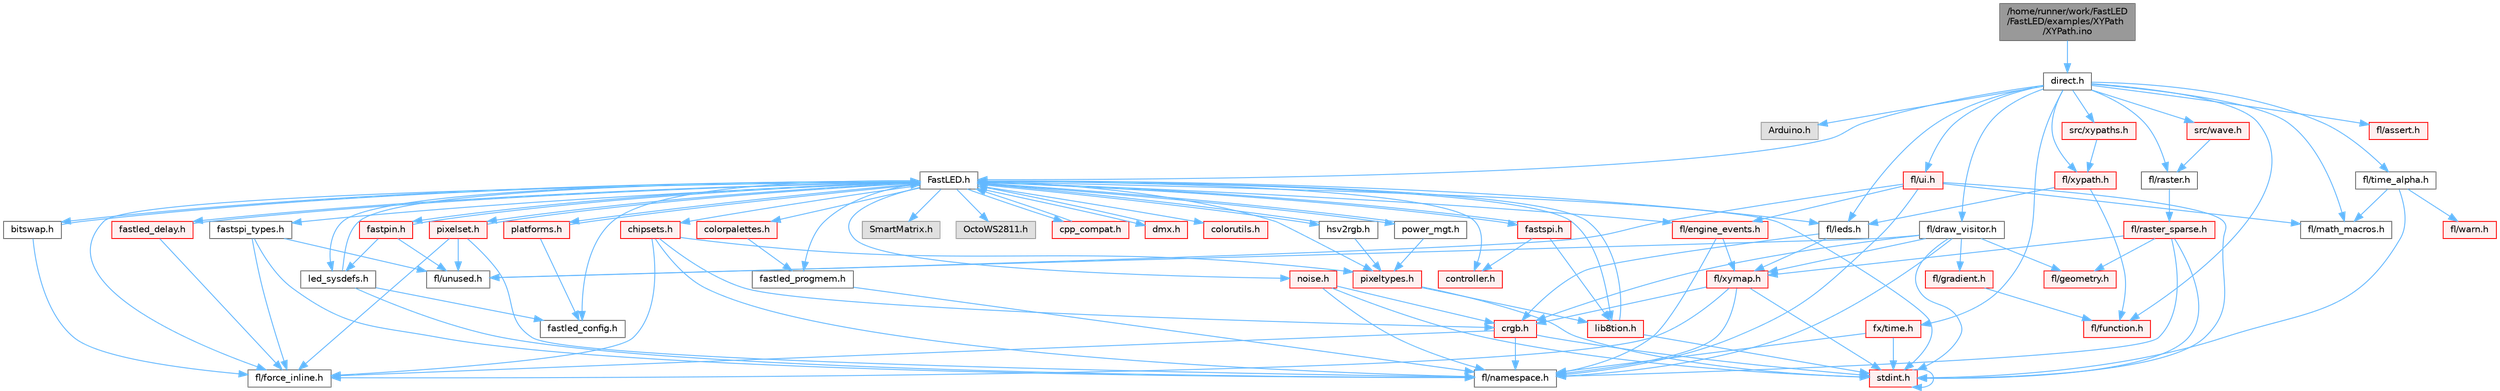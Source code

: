 digraph "/home/runner/work/FastLED/FastLED/examples/XYPath/XYPath.ino"
{
 // INTERACTIVE_SVG=YES
 // LATEX_PDF_SIZE
  bgcolor="transparent";
  edge [fontname=Helvetica,fontsize=10,labelfontname=Helvetica,labelfontsize=10];
  node [fontname=Helvetica,fontsize=10,shape=box,height=0.2,width=0.4];
  Node1 [id="Node000001",label="/home/runner/work/FastLED\l/FastLED/examples/XYPath\l/XYPath.ino",height=0.2,width=0.4,color="gray40", fillcolor="grey60", style="filled", fontcolor="black",tooltip=" "];
  Node1 -> Node2 [id="edge1_Node000001_Node000002",color="steelblue1",style="solid",tooltip=" "];
  Node2 [id="Node000002",label="direct.h",height=0.2,width=0.4,color="grey40", fillcolor="white", style="filled",URL="$d6/daf/direct_8h.html",tooltip=" "];
  Node2 -> Node3 [id="edge2_Node000002_Node000003",color="steelblue1",style="solid",tooltip=" "];
  Node3 [id="Node000003",label="Arduino.h",height=0.2,width=0.4,color="grey60", fillcolor="#E0E0E0", style="filled",tooltip=" "];
  Node2 -> Node4 [id="edge3_Node000002_Node000004",color="steelblue1",style="solid",tooltip=" "];
  Node4 [id="Node000004",label="FastLED.h",height=0.2,width=0.4,color="grey40", fillcolor="white", style="filled",URL="$db/d97/_fast_l_e_d_8h.html",tooltip="central include file for FastLED, defines the CFastLED class/object"];
  Node4 -> Node5 [id="edge4_Node000004_Node000005",color="steelblue1",style="solid",tooltip=" "];
  Node5 [id="Node000005",label="stdint.h",height=0.2,width=0.4,color="red", fillcolor="#FFF0F0", style="filled",URL="$df/dd8/stdint_8h.html",tooltip=" "];
  Node5 -> Node5 [id="edge5_Node000005_Node000005",color="steelblue1",style="solid",tooltip=" "];
  Node4 -> Node7 [id="edge6_Node000004_Node000007",color="steelblue1",style="solid",tooltip=" "];
  Node7 [id="Node000007",label="SmartMatrix.h",height=0.2,width=0.4,color="grey60", fillcolor="#E0E0E0", style="filled",tooltip=" "];
  Node4 -> Node8 [id="edge7_Node000004_Node000008",color="steelblue1",style="solid",tooltip=" "];
  Node8 [id="Node000008",label="OctoWS2811.h",height=0.2,width=0.4,color="grey60", fillcolor="#E0E0E0", style="filled",tooltip=" "];
  Node4 -> Node9 [id="edge8_Node000004_Node000009",color="steelblue1",style="solid",tooltip=" "];
  Node9 [id="Node000009",label="fl/force_inline.h",height=0.2,width=0.4,color="grey40", fillcolor="white", style="filled",URL="$d4/d64/force__inline_8h.html",tooltip=" "];
  Node4 -> Node10 [id="edge9_Node000004_Node000010",color="steelblue1",style="solid",tooltip=" "];
  Node10 [id="Node000010",label="cpp_compat.h",height=0.2,width=0.4,color="red", fillcolor="#FFF0F0", style="filled",URL="$d9/d13/cpp__compat_8h.html",tooltip="Compatibility functions based on C++ version."];
  Node10 -> Node4 [id="edge10_Node000010_Node000004",color="steelblue1",style="solid",tooltip=" "];
  Node4 -> Node12 [id="edge11_Node000004_Node000012",color="steelblue1",style="solid",tooltip=" "];
  Node12 [id="Node000012",label="fastled_config.h",height=0.2,width=0.4,color="grey40", fillcolor="white", style="filled",URL="$d5/d11/fastled__config_8h.html",tooltip="Contains definitions that can be used to configure FastLED at compile time."];
  Node4 -> Node13 [id="edge12_Node000004_Node000013",color="steelblue1",style="solid",tooltip=" "];
  Node13 [id="Node000013",label="led_sysdefs.h",height=0.2,width=0.4,color="grey40", fillcolor="white", style="filled",URL="$d9/d3e/led__sysdefs_8h.html",tooltip="Determines which platform system definitions to include."];
  Node13 -> Node4 [id="edge13_Node000013_Node000004",color="steelblue1",style="solid",tooltip=" "];
  Node13 -> Node12 [id="edge14_Node000013_Node000012",color="steelblue1",style="solid",tooltip=" "];
  Node13 -> Node14 [id="edge15_Node000013_Node000014",color="steelblue1",style="solid",tooltip=" "];
  Node14 [id="Node000014",label="fl/namespace.h",height=0.2,width=0.4,color="grey40", fillcolor="white", style="filled",URL="$df/d2a/namespace_8h.html",tooltip="Implements the FastLED namespace macros."];
  Node4 -> Node15 [id="edge16_Node000004_Node000015",color="steelblue1",style="solid",tooltip=" "];
  Node15 [id="Node000015",label="fastled_delay.h",height=0.2,width=0.4,color="red", fillcolor="#FFF0F0", style="filled",URL="$d0/da8/fastled__delay_8h.html",tooltip="Utility functions and classes for managing delay cycles."];
  Node15 -> Node4 [id="edge17_Node000015_Node000004",color="steelblue1",style="solid",tooltip=" "];
  Node15 -> Node9 [id="edge18_Node000015_Node000009",color="steelblue1",style="solid",tooltip=" "];
  Node4 -> Node17 [id="edge19_Node000004_Node000017",color="steelblue1",style="solid",tooltip=" "];
  Node17 [id="Node000017",label="bitswap.h",height=0.2,width=0.4,color="grey40", fillcolor="white", style="filled",URL="$de/ded/bitswap_8h.html",tooltip="Functions for doing a rotation of bits/bytes used by parallel output."];
  Node17 -> Node4 [id="edge20_Node000017_Node000004",color="steelblue1",style="solid",tooltip=" "];
  Node17 -> Node9 [id="edge21_Node000017_Node000009",color="steelblue1",style="solid",tooltip=" "];
  Node4 -> Node18 [id="edge22_Node000004_Node000018",color="steelblue1",style="solid",tooltip=" "];
  Node18 [id="Node000018",label="controller.h",height=0.2,width=0.4,color="red", fillcolor="#FFF0F0", style="filled",URL="$d2/dd9/controller_8h.html",tooltip="deprecated: base definitions used by led controllers for writing out led data"];
  Node4 -> Node70 [id="edge23_Node000004_Node000070",color="steelblue1",style="solid",tooltip=" "];
  Node70 [id="Node000070",label="fastpin.h",height=0.2,width=0.4,color="red", fillcolor="#FFF0F0", style="filled",URL="$db/d65/fastpin_8h.html",tooltip="Class base definitions for defining fast pin access."];
  Node70 -> Node4 [id="edge24_Node000070_Node000004",color="steelblue1",style="solid",tooltip=" "];
  Node70 -> Node13 [id="edge25_Node000070_Node000013",color="steelblue1",style="solid",tooltip=" "];
  Node70 -> Node57 [id="edge26_Node000070_Node000057",color="steelblue1",style="solid",tooltip=" "];
  Node57 [id="Node000057",label="fl/unused.h",height=0.2,width=0.4,color="grey40", fillcolor="white", style="filled",URL="$d8/d4b/unused_8h.html",tooltip=" "];
  Node4 -> Node71 [id="edge27_Node000004_Node000071",color="steelblue1",style="solid",tooltip=" "];
  Node71 [id="Node000071",label="fastspi_types.h",height=0.2,width=0.4,color="grey40", fillcolor="white", style="filled",URL="$d2/ddb/fastspi__types_8h.html",tooltip="Data types and constants used by SPI interfaces."];
  Node71 -> Node9 [id="edge28_Node000071_Node000009",color="steelblue1",style="solid",tooltip=" "];
  Node71 -> Node14 [id="edge29_Node000071_Node000014",color="steelblue1",style="solid",tooltip=" "];
  Node71 -> Node57 [id="edge30_Node000071_Node000057",color="steelblue1",style="solid",tooltip=" "];
  Node4 -> Node72 [id="edge31_Node000004_Node000072",color="steelblue1",style="solid",tooltip=" "];
  Node72 [id="Node000072",label="dmx.h",height=0.2,width=0.4,color="red", fillcolor="#FFF0F0", style="filled",URL="$d3/de1/dmx_8h.html",tooltip="Defines the DMX512-based LED controllers."];
  Node72 -> Node4 [id="edge32_Node000072_Node000004",color="steelblue1",style="solid",tooltip=" "];
  Node4 -> Node75 [id="edge33_Node000004_Node000075",color="steelblue1",style="solid",tooltip=" "];
  Node75 [id="Node000075",label="platforms.h",height=0.2,width=0.4,color="red", fillcolor="#FFF0F0", style="filled",URL="$da/dc9/platforms_8h.html",tooltip="Determines which platforms headers to include."];
  Node75 -> Node4 [id="edge34_Node000075_Node000004",color="steelblue1",style="solid",tooltip=" "];
  Node75 -> Node12 [id="edge35_Node000075_Node000012",color="steelblue1",style="solid",tooltip=" "];
  Node4 -> Node77 [id="edge36_Node000004_Node000077",color="steelblue1",style="solid",tooltip=" "];
  Node77 [id="Node000077",label="fastled_progmem.h",height=0.2,width=0.4,color="grey40", fillcolor="white", style="filled",URL="$df/dab/fastled__progmem_8h.html",tooltip="Wrapper definitions to allow seamless use of PROGMEM in environments that have it."];
  Node77 -> Node14 [id="edge37_Node000077_Node000014",color="steelblue1",style="solid",tooltip=" "];
  Node4 -> Node21 [id="edge38_Node000004_Node000021",color="steelblue1",style="solid",tooltip=" "];
  Node21 [id="Node000021",label="lib8tion.h",height=0.2,width=0.4,color="red", fillcolor="#FFF0F0", style="filled",URL="$df/da5/lib8tion_8h.html",tooltip="Fast, efficient 8-bit math functions specifically designed for high-performance LED programming."];
  Node21 -> Node4 [id="edge39_Node000021_Node000004",color="steelblue1",style="solid",tooltip=" "];
  Node21 -> Node5 [id="edge40_Node000021_Node000005",color="steelblue1",style="solid",tooltip=" "];
  Node4 -> Node20 [id="edge41_Node000004_Node000020",color="steelblue1",style="solid",tooltip=" "];
  Node20 [id="Node000020",label="pixeltypes.h",height=0.2,width=0.4,color="red", fillcolor="#FFF0F0", style="filled",URL="$d2/dba/pixeltypes_8h.html",tooltip="Includes defintions for RGB and HSV pixels."];
  Node20 -> Node5 [id="edge42_Node000020_Node000005",color="steelblue1",style="solid",tooltip=" "];
  Node20 -> Node21 [id="edge43_Node000020_Node000021",color="steelblue1",style="solid",tooltip=" "];
  Node4 -> Node78 [id="edge44_Node000004_Node000078",color="steelblue1",style="solid",tooltip=" "];
  Node78 [id="Node000078",label="hsv2rgb.h",height=0.2,width=0.4,color="grey40", fillcolor="white", style="filled",URL="$de/d9a/hsv2rgb_8h.html",tooltip="Functions to convert from the HSV colorspace to the RGB colorspace."];
  Node78 -> Node4 [id="edge45_Node000078_Node000004",color="steelblue1",style="solid",tooltip=" "];
  Node78 -> Node20 [id="edge46_Node000078_Node000020",color="steelblue1",style="solid",tooltip=" "];
  Node4 -> Node79 [id="edge47_Node000004_Node000079",color="steelblue1",style="solid",tooltip=" "];
  Node79 [id="Node000079",label="colorutils.h",height=0.2,width=0.4,color="red", fillcolor="#FFF0F0", style="filled",URL="$d1/dfb/colorutils_8h.html",tooltip=" "];
  Node4 -> Node85 [id="edge48_Node000004_Node000085",color="steelblue1",style="solid",tooltip=" "];
  Node85 [id="Node000085",label="pixelset.h",height=0.2,width=0.4,color="red", fillcolor="#FFF0F0", style="filled",URL="$d4/d46/pixelset_8h.html",tooltip="Declares classes for managing logical groups of LEDs."];
  Node85 -> Node9 [id="edge49_Node000085_Node000009",color="steelblue1",style="solid",tooltip=" "];
  Node85 -> Node14 [id="edge50_Node000085_Node000014",color="steelblue1",style="solid",tooltip=" "];
  Node85 -> Node57 [id="edge51_Node000085_Node000057",color="steelblue1",style="solid",tooltip=" "];
  Node85 -> Node4 [id="edge52_Node000085_Node000004",color="steelblue1",style="solid",tooltip=" "];
  Node4 -> Node87 [id="edge53_Node000004_Node000087",color="steelblue1",style="solid",tooltip=" "];
  Node87 [id="Node000087",label="colorpalettes.h",height=0.2,width=0.4,color="red", fillcolor="#FFF0F0", style="filled",URL="$dc/dcc/colorpalettes_8h.html",tooltip="Declarations for the predefined color palettes supplied by FastLED."];
  Node87 -> Node77 [id="edge54_Node000087_Node000077",color="steelblue1",style="solid",tooltip=" "];
  Node4 -> Node88 [id="edge55_Node000004_Node000088",color="steelblue1",style="solid",tooltip=" "];
  Node88 [id="Node000088",label="noise.h",height=0.2,width=0.4,color="red", fillcolor="#FFF0F0", style="filled",URL="$d1/d31/noise_8h.html",tooltip="Functions to generate and fill arrays with noise."];
  Node88 -> Node5 [id="edge56_Node000088_Node000005",color="steelblue1",style="solid",tooltip=" "];
  Node88 -> Node43 [id="edge57_Node000088_Node000043",color="steelblue1",style="solid",tooltip=" "];
  Node43 [id="Node000043",label="crgb.h",height=0.2,width=0.4,color="red", fillcolor="#FFF0F0", style="filled",URL="$db/dd1/crgb_8h.html",tooltip="Defines the red, green, and blue (RGB) pixel struct."];
  Node43 -> Node5 [id="edge58_Node000043_Node000005",color="steelblue1",style="solid",tooltip=" "];
  Node43 -> Node14 [id="edge59_Node000043_Node000014",color="steelblue1",style="solid",tooltip=" "];
  Node43 -> Node9 [id="edge60_Node000043_Node000009",color="steelblue1",style="solid",tooltip=" "];
  Node88 -> Node14 [id="edge61_Node000088_Node000014",color="steelblue1",style="solid",tooltip=" "];
  Node4 -> Node89 [id="edge62_Node000004_Node000089",color="steelblue1",style="solid",tooltip=" "];
  Node89 [id="Node000089",label="power_mgt.h",height=0.2,width=0.4,color="grey40", fillcolor="white", style="filled",URL="$dc/d5b/power__mgt_8h.html",tooltip="Functions to limit the power used by FastLED."];
  Node89 -> Node4 [id="edge63_Node000089_Node000004",color="steelblue1",style="solid",tooltip=" "];
  Node89 -> Node20 [id="edge64_Node000089_Node000020",color="steelblue1",style="solid",tooltip=" "];
  Node4 -> Node90 [id="edge65_Node000004_Node000090",color="steelblue1",style="solid",tooltip=" "];
  Node90 [id="Node000090",label="fastspi.h",height=0.2,width=0.4,color="red", fillcolor="#FFF0F0", style="filled",URL="$d6/ddc/fastspi_8h.html",tooltip="Serial peripheral interface (SPI) definitions per platform."];
  Node90 -> Node4 [id="edge66_Node000090_Node000004",color="steelblue1",style="solid",tooltip=" "];
  Node90 -> Node18 [id="edge67_Node000090_Node000018",color="steelblue1",style="solid",tooltip=" "];
  Node90 -> Node21 [id="edge68_Node000090_Node000021",color="steelblue1",style="solid",tooltip=" "];
  Node4 -> Node92 [id="edge69_Node000004_Node000092",color="steelblue1",style="solid",tooltip=" "];
  Node92 [id="Node000092",label="chipsets.h",height=0.2,width=0.4,color="red", fillcolor="#FFF0F0", style="filled",URL="$db/d66/chipsets_8h.html",tooltip="Contains the bulk of the definitions for the various LED chipsets supported."];
  Node92 -> Node20 [id="edge70_Node000092_Node000020",color="steelblue1",style="solid",tooltip=" "];
  Node92 -> Node9 [id="edge71_Node000092_Node000009",color="steelblue1",style="solid",tooltip=" "];
  Node92 -> Node43 [id="edge72_Node000092_Node000043",color="steelblue1",style="solid",tooltip=" "];
  Node92 -> Node14 [id="edge73_Node000092_Node000014",color="steelblue1",style="solid",tooltip=" "];
  Node4 -> Node58 [id="edge74_Node000004_Node000058",color="steelblue1",style="solid",tooltip=" "];
  Node58 [id="Node000058",label="fl/engine_events.h",height=0.2,width=0.4,color="red", fillcolor="#FFF0F0", style="filled",URL="$db/dc0/engine__events_8h.html",tooltip=" "];
  Node58 -> Node14 [id="edge75_Node000058_Node000014",color="steelblue1",style="solid",tooltip=" "];
  Node58 -> Node67 [id="edge76_Node000058_Node000067",color="steelblue1",style="solid",tooltip=" "];
  Node67 [id="Node000067",label="fl/xymap.h",height=0.2,width=0.4,color="red", fillcolor="#FFF0F0", style="filled",URL="$da/d61/xymap_8h.html",tooltip=" "];
  Node67 -> Node5 [id="edge77_Node000067_Node000005",color="steelblue1",style="solid",tooltip=" "];
  Node67 -> Node43 [id="edge78_Node000067_Node000043",color="steelblue1",style="solid",tooltip=" "];
  Node67 -> Node9 [id="edge79_Node000067_Node000009",color="steelblue1",style="solid",tooltip=" "];
  Node67 -> Node14 [id="edge80_Node000067_Node000014",color="steelblue1",style="solid",tooltip=" "];
  Node4 -> Node93 [id="edge81_Node000004_Node000093",color="steelblue1",style="solid",tooltip=" "];
  Node93 [id="Node000093",label="fl/leds.h",height=0.2,width=0.4,color="grey40", fillcolor="white", style="filled",URL="$da/d78/leds_8h.html",tooltip=" "];
  Node93 -> Node43 [id="edge82_Node000093_Node000043",color="steelblue1",style="solid",tooltip=" "];
  Node93 -> Node67 [id="edge83_Node000093_Node000067",color="steelblue1",style="solid",tooltip=" "];
  Node2 -> Node94 [id="edge84_Node000002_Node000094",color="steelblue1",style="solid",tooltip=" "];
  Node94 [id="Node000094",label="fl/draw_visitor.h",height=0.2,width=0.4,color="grey40", fillcolor="white", style="filled",URL="$d0/d4f/draw__visitor_8h.html",tooltip=" "];
  Node94 -> Node5 [id="edge85_Node000094_Node000005",color="steelblue1",style="solid",tooltip=" "];
  Node94 -> Node43 [id="edge86_Node000094_Node000043",color="steelblue1",style="solid",tooltip=" "];
  Node94 -> Node28 [id="edge87_Node000094_Node000028",color="steelblue1",style="solid",tooltip=" "];
  Node28 [id="Node000028",label="fl/geometry.h",height=0.2,width=0.4,color="red", fillcolor="#FFF0F0", style="filled",URL="$d4/d67/geometry_8h.html",tooltip=" "];
  Node94 -> Node95 [id="edge88_Node000094_Node000095",color="steelblue1",style="solid",tooltip=" "];
  Node95 [id="Node000095",label="fl/gradient.h",height=0.2,width=0.4,color="red", fillcolor="#FFF0F0", style="filled",URL="$db/dfe/gradient_8h.html",tooltip=" "];
  Node95 -> Node96 [id="edge89_Node000095_Node000096",color="steelblue1",style="solid",tooltip=" "];
  Node96 [id="Node000096",label="fl/function.h",height=0.2,width=0.4,color="red", fillcolor="#FFF0F0", style="filled",URL="$dd/d67/function_8h.html",tooltip=" "];
  Node94 -> Node14 [id="edge90_Node000094_Node000014",color="steelblue1",style="solid",tooltip=" "];
  Node94 -> Node57 [id="edge91_Node000094_Node000057",color="steelblue1",style="solid",tooltip=" "];
  Node94 -> Node67 [id="edge92_Node000094_Node000067",color="steelblue1",style="solid",tooltip=" "];
  Node2 -> Node32 [id="edge93_Node000002_Node000032",color="steelblue1",style="solid",tooltip=" "];
  Node32 [id="Node000032",label="fl/math_macros.h",height=0.2,width=0.4,color="grey40", fillcolor="white", style="filled",URL="$d8/db8/math__macros_8h.html",tooltip=" "];
  Node2 -> Node99 [id="edge94_Node000002_Node000099",color="steelblue1",style="solid",tooltip=" "];
  Node99 [id="Node000099",label="fl/raster.h",height=0.2,width=0.4,color="grey40", fillcolor="white", style="filled",URL="$d1/d1e/raster_8h.html",tooltip=" "];
  Node99 -> Node100 [id="edge95_Node000099_Node000100",color="steelblue1",style="solid",tooltip=" "];
  Node100 [id="Node000100",label="fl/raster_sparse.h",height=0.2,width=0.4,color="red", fillcolor="#FFF0F0", style="filled",URL="$d4/df9/raster__sparse_8h.html",tooltip=" "];
  Node100 -> Node5 [id="edge96_Node000100_Node000005",color="steelblue1",style="solid",tooltip=" "];
  Node100 -> Node28 [id="edge97_Node000100_Node000028",color="steelblue1",style="solid",tooltip=" "];
  Node100 -> Node14 [id="edge98_Node000100_Node000014",color="steelblue1",style="solid",tooltip=" "];
  Node100 -> Node67 [id="edge99_Node000100_Node000067",color="steelblue1",style="solid",tooltip=" "];
  Node2 -> Node111 [id="edge100_Node000002_Node000111",color="steelblue1",style="solid",tooltip=" "];
  Node111 [id="Node000111",label="fl/time_alpha.h",height=0.2,width=0.4,color="grey40", fillcolor="white", style="filled",URL="$d0/d87/time__alpha_8h.html",tooltip=" "];
  Node111 -> Node5 [id="edge101_Node000111_Node000005",color="steelblue1",style="solid",tooltip=" "];
  Node111 -> Node32 [id="edge102_Node000111_Node000032",color="steelblue1",style="solid",tooltip=" "];
  Node111 -> Node107 [id="edge103_Node000111_Node000107",color="steelblue1",style="solid",tooltip=" "];
  Node107 [id="Node000107",label="fl/warn.h",height=0.2,width=0.4,color="red", fillcolor="#FFF0F0", style="filled",URL="$de/d77/warn_8h.html",tooltip=" "];
  Node2 -> Node112 [id="edge104_Node000002_Node000112",color="steelblue1",style="solid",tooltip=" "];
  Node112 [id="Node000112",label="fl/ui.h",height=0.2,width=0.4,color="red", fillcolor="#FFF0F0", style="filled",URL="$d9/d3b/ui_8h.html",tooltip=" "];
  Node112 -> Node5 [id="edge105_Node000112_Node000005",color="steelblue1",style="solid",tooltip=" "];
  Node112 -> Node58 [id="edge106_Node000112_Node000058",color="steelblue1",style="solid",tooltip=" "];
  Node112 -> Node32 [id="edge107_Node000112_Node000032",color="steelblue1",style="solid",tooltip=" "];
  Node112 -> Node14 [id="edge108_Node000112_Node000014",color="steelblue1",style="solid",tooltip=" "];
  Node112 -> Node57 [id="edge109_Node000112_Node000057",color="steelblue1",style="solid",tooltip=" "];
  Node2 -> Node118 [id="edge110_Node000002_Node000118",color="steelblue1",style="solid",tooltip=" "];
  Node118 [id="Node000118",label="fl/xypath.h",height=0.2,width=0.4,color="red", fillcolor="#FFF0F0", style="filled",URL="$d5/df2/xypath_8h.html",tooltip=" "];
  Node118 -> Node96 [id="edge111_Node000118_Node000096",color="steelblue1",style="solid",tooltip=" "];
  Node118 -> Node93 [id="edge112_Node000118_Node000093",color="steelblue1",style="solid",tooltip=" "];
  Node2 -> Node122 [id="edge113_Node000002_Node000122",color="steelblue1",style="solid",tooltip=" "];
  Node122 [id="Node000122",label="fx/time.h",height=0.2,width=0.4,color="red", fillcolor="#FFF0F0", style="filled",URL="$de/df7/time_8h.html",tooltip=" "];
  Node122 -> Node5 [id="edge114_Node000122_Node000005",color="steelblue1",style="solid",tooltip=" "];
  Node122 -> Node14 [id="edge115_Node000122_Node000014",color="steelblue1",style="solid",tooltip=" "];
  Node2 -> Node93 [id="edge116_Node000002_Node000093",color="steelblue1",style="solid",tooltip=" "];
  Node2 -> Node123 [id="edge117_Node000002_Node000123",color="steelblue1",style="solid",tooltip=" "];
  Node123 [id="Node000123",label="src/xypaths.h",height=0.2,width=0.4,color="red", fillcolor="#FFF0F0", style="filled",URL="$d7/d5e/_x_y_path_2src_2xypaths_8h.html",tooltip=" "];
  Node123 -> Node118 [id="edge118_Node000123_Node000118",color="steelblue1",style="solid",tooltip=" "];
  Node2 -> Node124 [id="edge119_Node000002_Node000124",color="steelblue1",style="solid",tooltip=" "];
  Node124 [id="Node000124",label="src/wave.h",height=0.2,width=0.4,color="red", fillcolor="#FFF0F0", style="filled",URL="$db/dd3/examples_2_x_y_path_2src_2wave_8h.html",tooltip=" "];
  Node124 -> Node99 [id="edge120_Node000124_Node000099",color="steelblue1",style="solid",tooltip=" "];
  Node2 -> Node96 [id="edge121_Node000002_Node000096",color="steelblue1",style="solid",tooltip=" "];
  Node2 -> Node63 [id="edge122_Node000002_Node000063",color="steelblue1",style="solid",tooltip=" "];
  Node63 [id="Node000063",label="fl/assert.h",height=0.2,width=0.4,color="red", fillcolor="#FFF0F0", style="filled",URL="$dc/da7/assert_8h.html",tooltip=" "];
}
